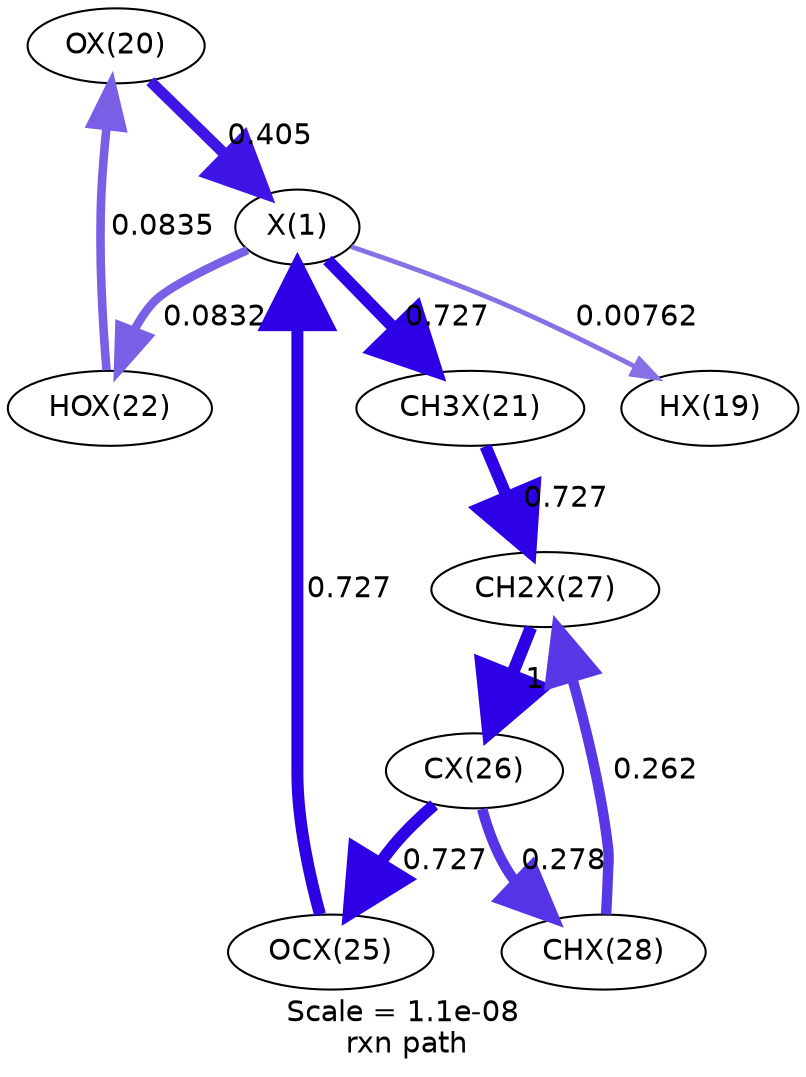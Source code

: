 digraph reaction_paths {
center=1;
s24 -> s22[fontname="Helvetica", style="setlinewidth(5.32)", arrowsize=2.66, color="0.7, 0.905, 0.9"
, label=" 0.405"];
s22 -> s23[fontname="Helvetica", style="setlinewidth(2.32)", arrowsize=1.16, color="0.7, 0.508, 0.9"
, label=" 0.00762"];
s22 -> s26[fontname="Helvetica", style="setlinewidth(4.12)", arrowsize=2.06, color="0.7, 0.583, 0.9"
, label=" 0.0832"];
s22 -> s25[fontname="Helvetica", style="setlinewidth(5.76)", arrowsize=2.88, color="0.7, 1.23, 0.9"
, label=" 0.727"];
s29 -> s22[fontname="Helvetica", style="setlinewidth(5.76)", arrowsize=2.88, color="0.7, 1.23, 0.9"
, label=" 0.727"];
s26 -> s24[fontname="Helvetica", style="setlinewidth(4.13)", arrowsize=2.06, color="0.7, 0.584, 0.9"
, label=" 0.0835"];
s25 -> s31[fontname="Helvetica", style="setlinewidth(5.76)", arrowsize=2.88, color="0.7, 1.23, 0.9"
, label=" 0.727"];
s32 -> s31[fontname="Helvetica", style="setlinewidth(4.99)", arrowsize=2.49, color="0.7, 0.762, 0.9"
, label=" 0.262"];
s31 -> s30[fontname="Helvetica", style="setlinewidth(6)", arrowsize=3, color="0.7, 1.5, 0.9"
, label=" 1"];
s30 -> s32[fontname="Helvetica", style="setlinewidth(5.03)", arrowsize=2.52, color="0.7, 0.778, 0.9"
, label=" 0.278"];
s30 -> s29[fontname="Helvetica", style="setlinewidth(5.76)", arrowsize=2.88, color="0.7, 1.23, 0.9"
, label=" 0.727"];
s22 [ fontname="Helvetica", label="X(1)"];
s23 [ fontname="Helvetica", label="HX(19)"];
s24 [ fontname="Helvetica", label="OX(20)"];
s25 [ fontname="Helvetica", label="CH3X(21)"];
s26 [ fontname="Helvetica", label="HOX(22)"];
s29 [ fontname="Helvetica", label="OCX(25)"];
s30 [ fontname="Helvetica", label="CX(26)"];
s31 [ fontname="Helvetica", label="CH2X(27)"];
s32 [ fontname="Helvetica", label="CHX(28)"];
 label = "Scale = 1.1e-08\l rxn path";
 fontname = "Helvetica";
}
